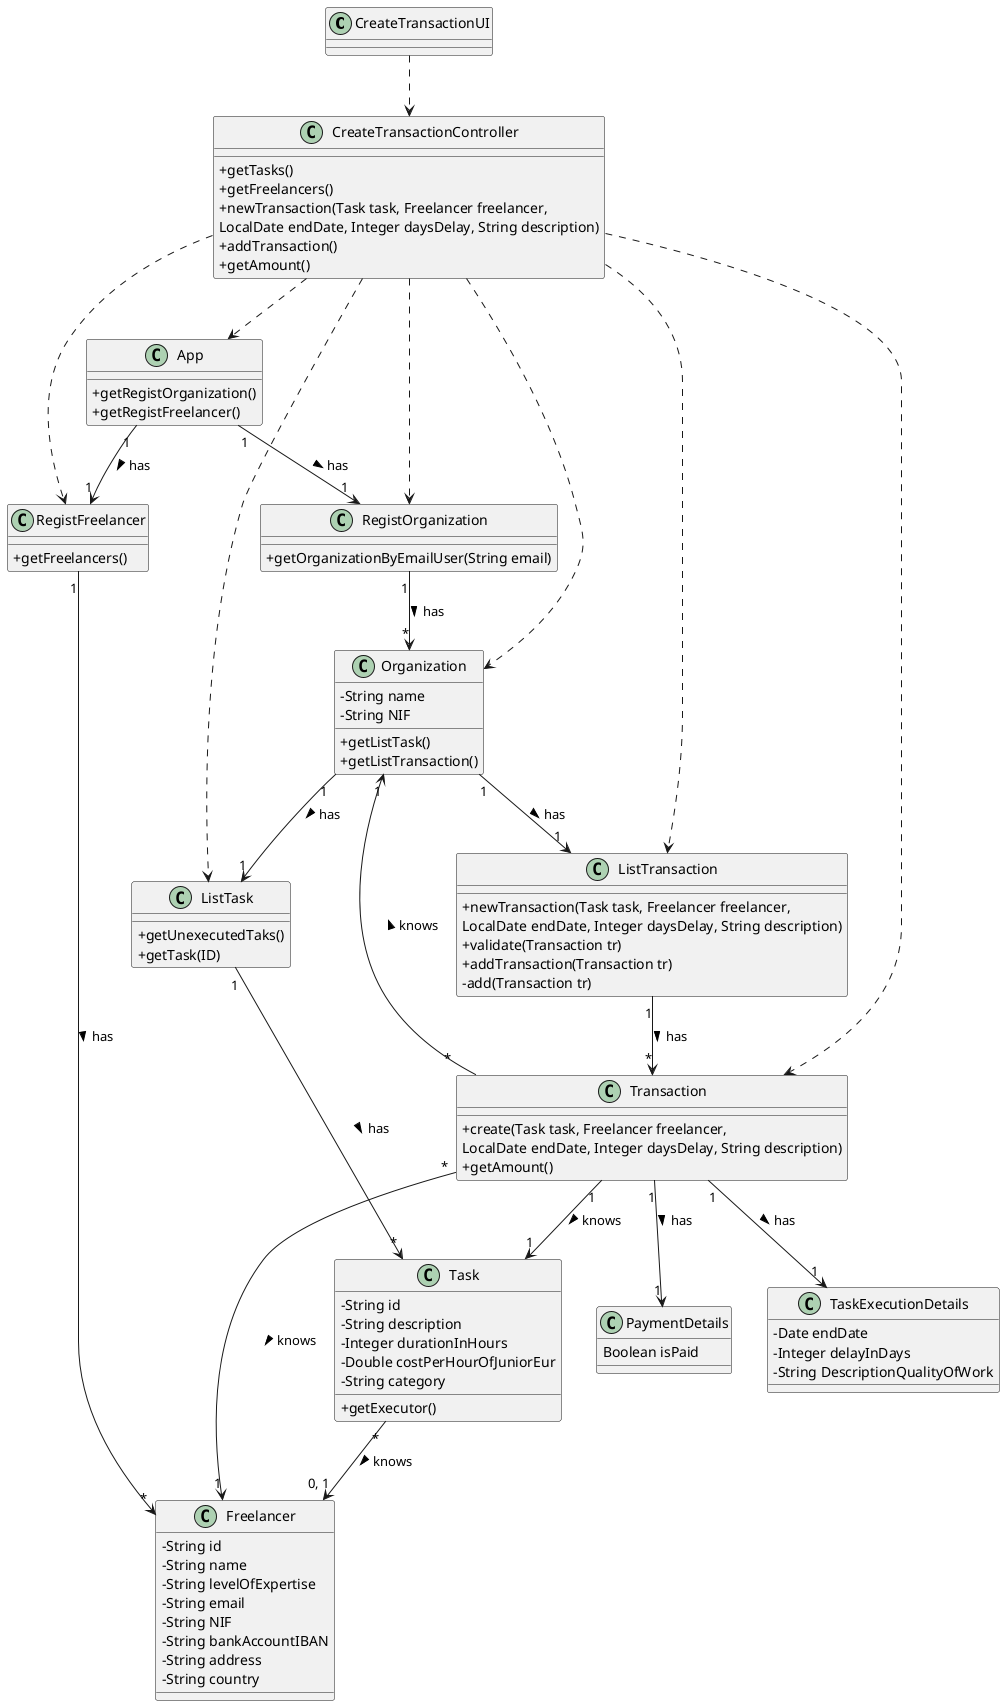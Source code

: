 @startuml CD
skinparam classAttributeIconSize 0
top to bottom direction

class CreateTransactionUI {

}

class CreateTransactionController {
        + getTasks()
        + getFreelancers()
        + newTransaction(Task task, Freelancer freelancer, \nLocalDate endDate, Integer daysDelay, String description)
        + addTransaction()
        + getAmount()
}

class App {
        + getRegistOrganization()
        + getRegistFreelancer()
}

class RegistOrganization {
        + getOrganizationByEmailUser(String email)
}

class RegistFreelancer {
        + getFreelancers()
}

class Organization {
        - String name
        - String NIF

        + getListTask()
        + getListTransaction()
}

class ListTask {
        + getUnexecutedTaks()
        + getTask(ID)
}

class ListTransaction {
        + newTransaction(Task task, Freelancer freelancer, \nLocalDate endDate, Integer daysDelay, String description)
        + validate(Transaction tr)
        + addTransaction(Transaction tr)
        - add(Transaction tr)
}

class Transaction {
        + create(Task task, Freelancer freelancer, \nLocalDate endDate, Integer daysDelay, String description)
        + getAmount()
}

class Task {
        - String id
        - String description
        - Integer durationInHours
        - Double costPerHourOfJuniorEur
        - String category

        + getExecutor()
}

class PaymentDetails {
        Boolean isPaid
}

class TaskExecutionDetails {
        - Date endDate
        - Integer delayInDays
        - String DescriptionQualityOfWork
}

class Freelancer {
        - String id
        - String name
        - String levelOfExpertise
        - String email
        - String NIF
        - String bankAccountIBAN
        - String address
        - String country
}

CreateTransactionUI              ..>          CreateTransactionController

CreateTransactionController      ..>          App
CreateTransactionController      ..>          RegistOrganization
CreateTransactionController      ..>          Organization
CreateTransactionController      ..>          ListTask
CreateTransactionController      ..>          RegistFreelancer
CreateTransactionController      ..>          ListTransaction
CreateTransactionController      ..>          Transaction

Transaction                  "1" --> "1"      Task                      : knows >
Transaction                  "*" --> "1"      Freelancer                : knows >
Transaction                  "*" --> "1"      Organization              : knows >
Transaction                  "1" --> "1"      TaskExecutionDetails      : has >
Organization                 "1" --> "1"      ListTask                  : has >
ListTask                     "1" --> "*"      Task                      : has >
Organization                 "1" --> "1"      ListTransaction           : has >
ListTransaction              "1" --> "*"      Transaction               : has >
Task                         "*" --> "0, 1"   Freelancer                : knows >
App                          "1" --> "1"      RegistOrganization        : has >
RegistOrganization           "1" --> "*"      Organization              : has >
App                          "1" --> "1"      RegistFreelancer          : has >
RegistFreelancer             "1" --> "*"      Freelancer                : has >
Transaction                  "1" --> "1"      PaymentDetails            : has >

@enduml